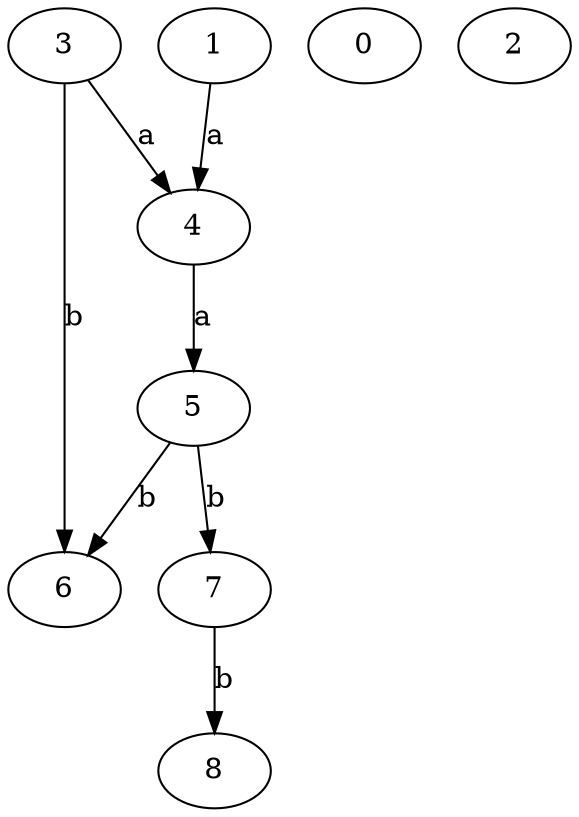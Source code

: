 strict digraph  {
3;
0;
1;
4;
2;
5;
6;
7;
8;
3 -> 4  [label=a];
3 -> 6  [label=b];
1 -> 4  [label=a];
4 -> 5  [label=a];
5 -> 6  [label=b];
5 -> 7  [label=b];
7 -> 8  [label=b];
}
